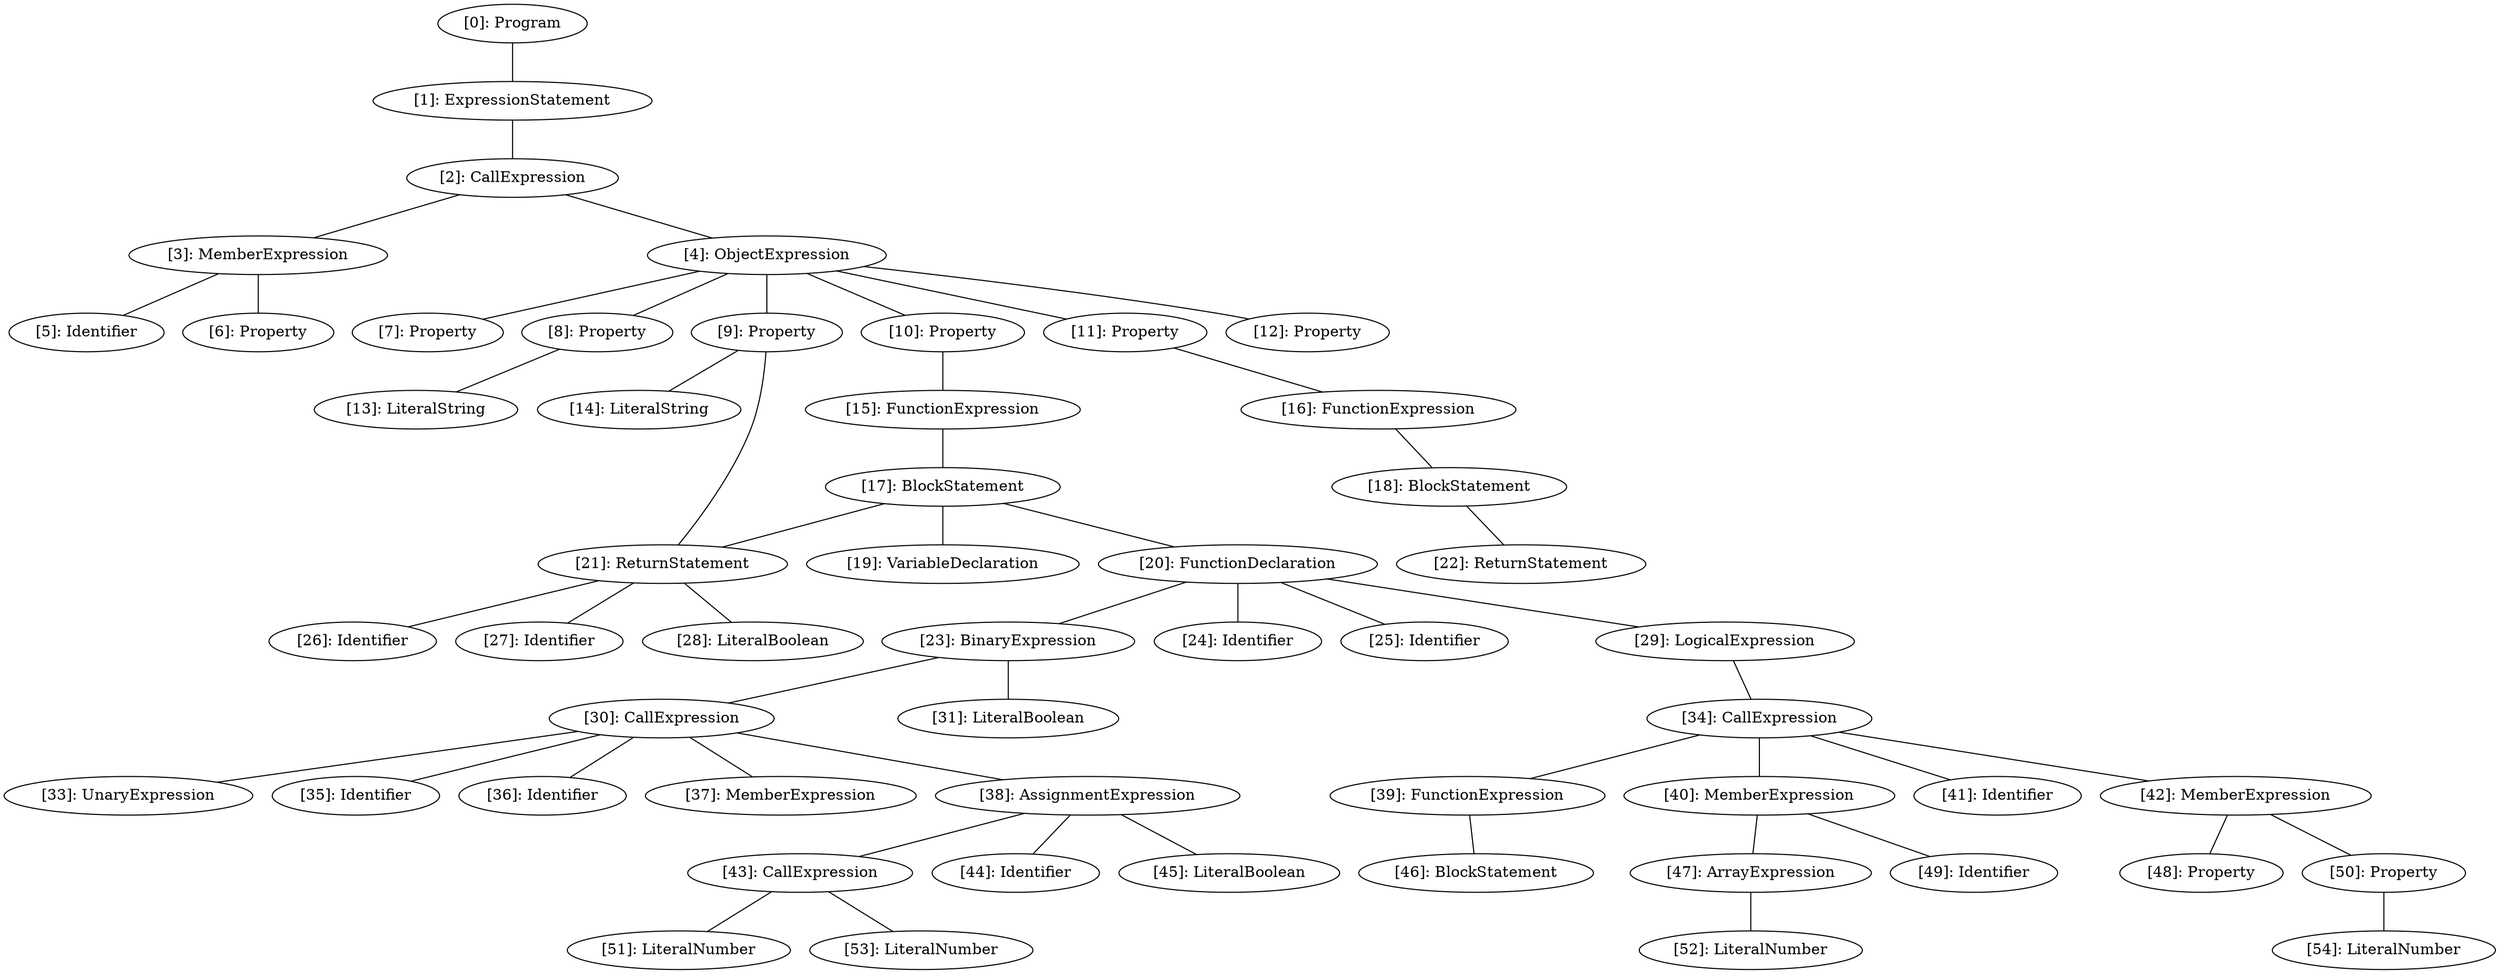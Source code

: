 // Result
graph {
	0 [label="[0]: Program"]
	1 [label="[1]: ExpressionStatement"]
	2 [label="[2]: CallExpression"]
	3 [label="[3]: MemberExpression"]
	4 [label="[4]: ObjectExpression"]
	5 [label="[5]: Identifier"]
	6 [label="[6]: Property"]
	7 [label="[7]: Property"]
	8 [label="[8]: Property"]
	9 [label="[9]: Property"]
	10 [label="[10]: Property"]
	11 [label="[11]: Property"]
	12 [label="[12]: Property"]
	13 [label="[13]: LiteralString"]
	14 [label="[14]: LiteralString"]
	15 [label="[15]: FunctionExpression"]
	16 [label="[16]: FunctionExpression"]
	17 [label="[17]: BlockStatement"]
	18 [label="[18]: BlockStatement"]
	19 [label="[19]: VariableDeclaration"]
	20 [label="[20]: FunctionDeclaration"]
	21 [label="[21]: ReturnStatement"]
	22 [label="[22]: ReturnStatement"]
	23 [label="[23]: BinaryExpression"]
	24 [label="[24]: Identifier"]
	25 [label="[25]: Identifier"]
	26 [label="[26]: Identifier"]
	27 [label="[27]: Identifier"]
	28 [label="[28]: LiteralBoolean"]
	29 [label="[29]: LogicalExpression"]
	30 [label="[30]: CallExpression"]
	31 [label="[31]: LiteralBoolean"]
	33 [label="[33]: UnaryExpression"]
	34 [label="[34]: CallExpression"]
	35 [label="[35]: Identifier"]
	36 [label="[36]: Identifier"]
	37 [label="[37]: MemberExpression"]
	38 [label="[38]: AssignmentExpression"]
	39 [label="[39]: FunctionExpression"]
	40 [label="[40]: MemberExpression"]
	41 [label="[41]: Identifier"]
	42 [label="[42]: MemberExpression"]
	43 [label="[43]: CallExpression"]
	44 [label="[44]: Identifier"]
	45 [label="[45]: LiteralBoolean"]
	46 [label="[46]: BlockStatement"]
	47 [label="[47]: ArrayExpression"]
	48 [label="[48]: Property"]
	49 [label="[49]: Identifier"]
	50 [label="[50]: Property"]
	51 [label="[51]: LiteralNumber"]
	52 [label="[52]: LiteralNumber"]
	53 [label="[53]: LiteralNumber"]
	54 [label="[54]: LiteralNumber"]
	0 -- 1
	1 -- 2
	2 -- 3
	2 -- 4
	3 -- 5
	3 -- 6
	4 -- 7
	4 -- 8
	4 -- 9
	4 -- 10
	4 -- 11
	4 -- 12
	8 -- 13
	9 -- 14
	9 -- 21
	10 -- 15
	11 -- 16
	15 -- 17
	16 -- 18
	17 -- 19
	17 -- 20
	17 -- 21
	18 -- 22
	20 -- 23
	20 -- 24
	20 -- 25
	20 -- 29
	21 -- 26
	21 -- 27
	21 -- 28
	23 -- 30
	23 -- 31
	29 -- 34
	30 -- 33
	30 -- 35
	30 -- 36
	30 -- 37
	30 -- 38
	34 -- 39
	34 -- 40
	34 -- 41
	34 -- 42
	38 -- 43
	38 -- 44
	38 -- 45
	39 -- 46
	40 -- 47
	40 -- 49
	42 -- 48
	42 -- 50
	43 -- 51
	43 -- 53
	47 -- 52
	50 -- 54
}
